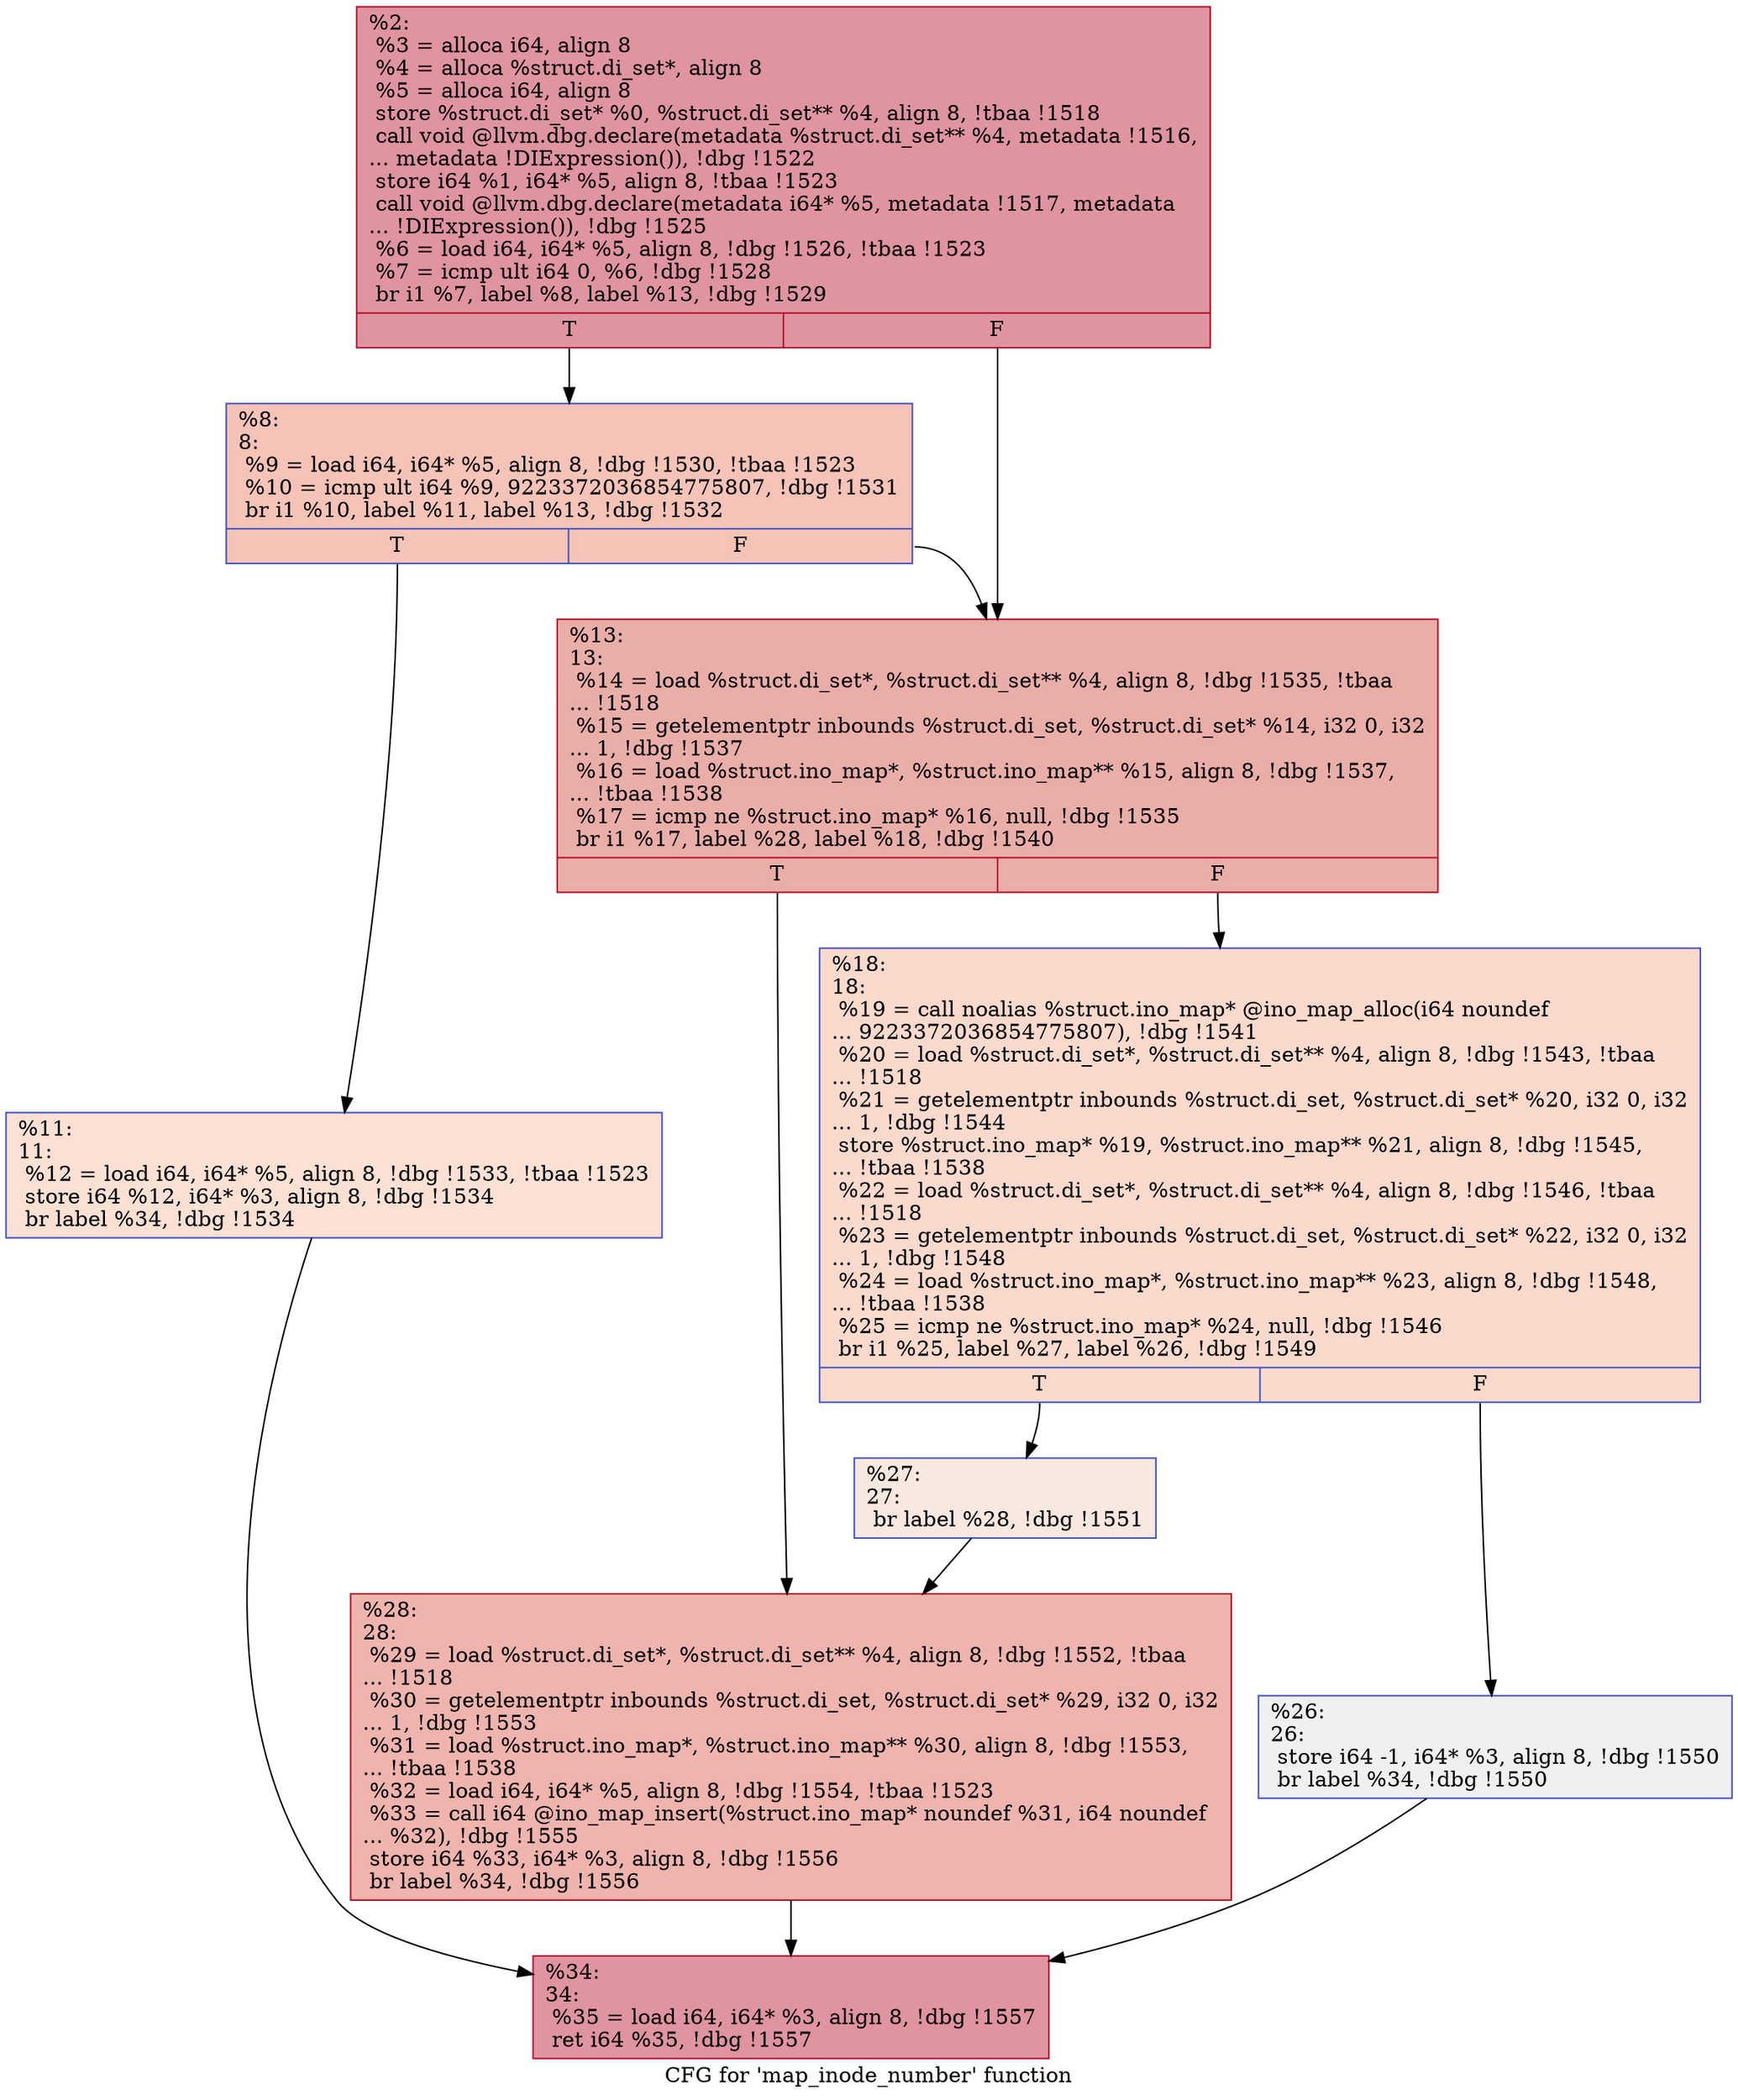 digraph "CFG for 'map_inode_number' function" {
	label="CFG for 'map_inode_number' function";

	Node0x238e2f0 [shape=record,color="#b70d28ff", style=filled, fillcolor="#b70d2870",label="{%2:\l  %3 = alloca i64, align 8\l  %4 = alloca %struct.di_set*, align 8\l  %5 = alloca i64, align 8\l  store %struct.di_set* %0, %struct.di_set** %4, align 8, !tbaa !1518\l  call void @llvm.dbg.declare(metadata %struct.di_set** %4, metadata !1516,\l... metadata !DIExpression()), !dbg !1522\l  store i64 %1, i64* %5, align 8, !tbaa !1523\l  call void @llvm.dbg.declare(metadata i64* %5, metadata !1517, metadata\l... !DIExpression()), !dbg !1525\l  %6 = load i64, i64* %5, align 8, !dbg !1526, !tbaa !1523\l  %7 = icmp ult i64 0, %6, !dbg !1528\l  br i1 %7, label %8, label %13, !dbg !1529\l|{<s0>T|<s1>F}}"];
	Node0x238e2f0:s0 -> Node0x238e340;
	Node0x238e2f0:s1 -> Node0x238e3e0;
	Node0x238e340 [shape=record,color="#3d50c3ff", style=filled, fillcolor="#e8765c70",label="{%8:\l8:                                                \l  %9 = load i64, i64* %5, align 8, !dbg !1530, !tbaa !1523\l  %10 = icmp ult i64 %9, 9223372036854775807, !dbg !1531\l  br i1 %10, label %11, label %13, !dbg !1532\l|{<s0>T|<s1>F}}"];
	Node0x238e340:s0 -> Node0x238e390;
	Node0x238e340:s1 -> Node0x238e3e0;
	Node0x238e390 [shape=record,color="#3d50c3ff", style=filled, fillcolor="#f7b99e70",label="{%11:\l11:                                               \l  %12 = load i64, i64* %5, align 8, !dbg !1533, !tbaa !1523\l  store i64 %12, i64* %3, align 8, !dbg !1534\l  br label %34, !dbg !1534\l}"];
	Node0x238e390 -> Node0x238e570;
	Node0x238e3e0 [shape=record,color="#b70d28ff", style=filled, fillcolor="#d0473d70",label="{%13:\l13:                                               \l  %14 = load %struct.di_set*, %struct.di_set** %4, align 8, !dbg !1535, !tbaa\l... !1518\l  %15 = getelementptr inbounds %struct.di_set, %struct.di_set* %14, i32 0, i32\l... 1, !dbg !1537\l  %16 = load %struct.ino_map*, %struct.ino_map** %15, align 8, !dbg !1537,\l... !tbaa !1538\l  %17 = icmp ne %struct.ino_map* %16, null, !dbg !1535\l  br i1 %17, label %28, label %18, !dbg !1540\l|{<s0>T|<s1>F}}"];
	Node0x238e3e0:s0 -> Node0x238e520;
	Node0x238e3e0:s1 -> Node0x238e430;
	Node0x238e430 [shape=record,color="#3d50c3ff", style=filled, fillcolor="#f7ac8e70",label="{%18:\l18:                                               \l  %19 = call noalias %struct.ino_map* @ino_map_alloc(i64 noundef\l... 9223372036854775807), !dbg !1541\l  %20 = load %struct.di_set*, %struct.di_set** %4, align 8, !dbg !1543, !tbaa\l... !1518\l  %21 = getelementptr inbounds %struct.di_set, %struct.di_set* %20, i32 0, i32\l... 1, !dbg !1544\l  store %struct.ino_map* %19, %struct.ino_map** %21, align 8, !dbg !1545,\l... !tbaa !1538\l  %22 = load %struct.di_set*, %struct.di_set** %4, align 8, !dbg !1546, !tbaa\l... !1518\l  %23 = getelementptr inbounds %struct.di_set, %struct.di_set* %22, i32 0, i32\l... 1, !dbg !1548\l  %24 = load %struct.ino_map*, %struct.ino_map** %23, align 8, !dbg !1548,\l... !tbaa !1538\l  %25 = icmp ne %struct.ino_map* %24, null, !dbg !1546\l  br i1 %25, label %27, label %26, !dbg !1549\l|{<s0>T|<s1>F}}"];
	Node0x238e430:s0 -> Node0x238e4d0;
	Node0x238e430:s1 -> Node0x238e480;
	Node0x238e480 [shape=record,color="#3d50c3ff", style=filled, fillcolor="#d9dce170",label="{%26:\l26:                                               \l  store i64 -1, i64* %3, align 8, !dbg !1550\l  br label %34, !dbg !1550\l}"];
	Node0x238e480 -> Node0x238e570;
	Node0x238e4d0 [shape=record,color="#3d50c3ff", style=filled, fillcolor="#f1ccb870",label="{%27:\l27:                                               \l  br label %28, !dbg !1551\l}"];
	Node0x238e4d0 -> Node0x238e520;
	Node0x238e520 [shape=record,color="#b70d28ff", style=filled, fillcolor="#d8564670",label="{%28:\l28:                                               \l  %29 = load %struct.di_set*, %struct.di_set** %4, align 8, !dbg !1552, !tbaa\l... !1518\l  %30 = getelementptr inbounds %struct.di_set, %struct.di_set* %29, i32 0, i32\l... 1, !dbg !1553\l  %31 = load %struct.ino_map*, %struct.ino_map** %30, align 8, !dbg !1553,\l... !tbaa !1538\l  %32 = load i64, i64* %5, align 8, !dbg !1554, !tbaa !1523\l  %33 = call i64 @ino_map_insert(%struct.ino_map* noundef %31, i64 noundef\l... %32), !dbg !1555\l  store i64 %33, i64* %3, align 8, !dbg !1556\l  br label %34, !dbg !1556\l}"];
	Node0x238e520 -> Node0x238e570;
	Node0x238e570 [shape=record,color="#b70d28ff", style=filled, fillcolor="#b70d2870",label="{%34:\l34:                                               \l  %35 = load i64, i64* %3, align 8, !dbg !1557\l  ret i64 %35, !dbg !1557\l}"];
}
